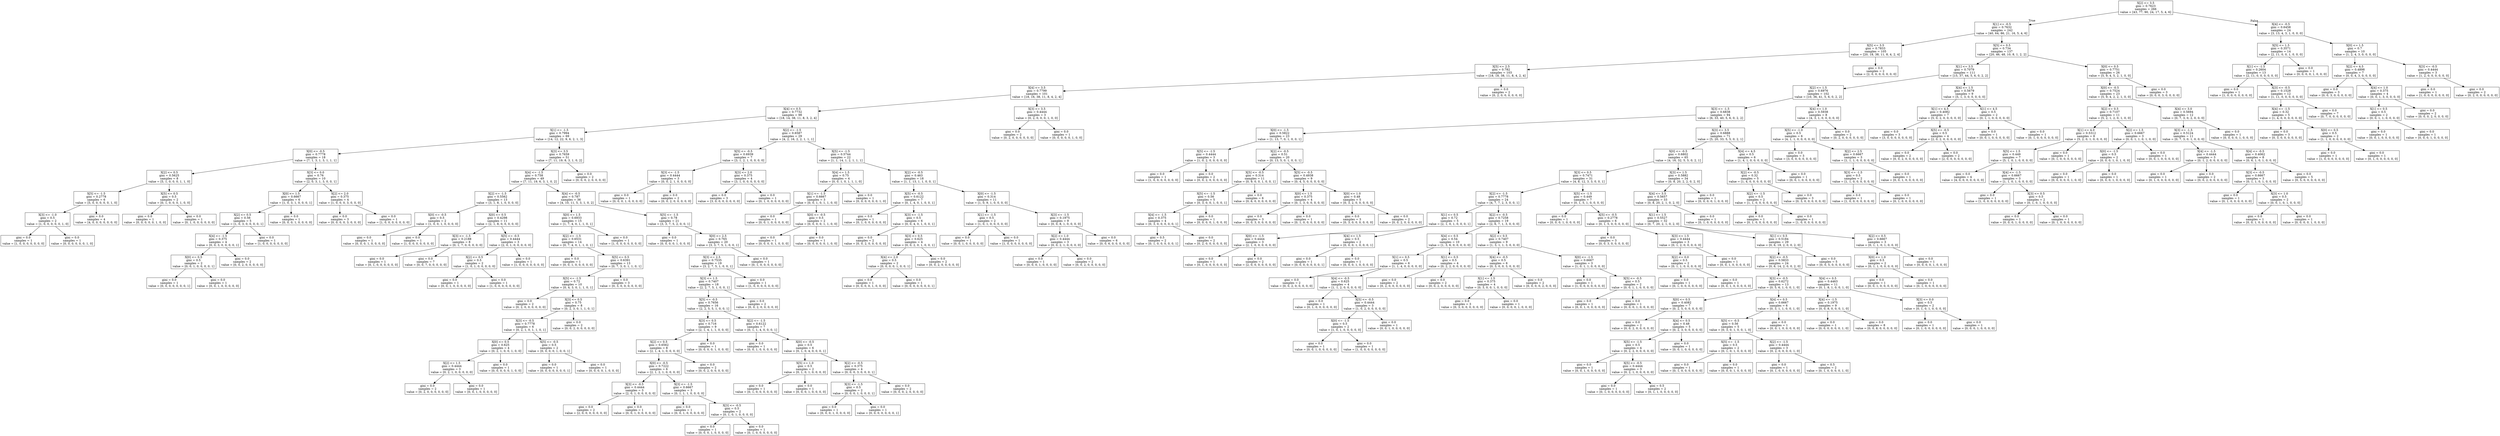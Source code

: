digraph Tree {
node [shape=box] ;
0 [label="X[2] <= 3.5\ngini = 0.7623\nsamples = 266\nvalue = [43, 77, 90, 24, 17, 5, 4, 6]"] ;
1 [label="X[1] <= -0.5\ngini = 0.7632\nsamples = 242\nvalue = [40, 64, 86, 21, 16, 5, 4, 6]"] ;
0 -> 1 [labeldistance=2.5, labelangle=45, headlabel="True"] ;
2 [label="X[5] <= 3.5\ngini = 0.7833\nsamples = 105\nvalue = [20, 18, 38, 11, 8, 4, 2, 4]"] ;
1 -> 2 ;
3 [label="X[5] <= 2.5\ngini = 0.782\nsamples = 103\nvalue = [18, 18, 38, 11, 8, 4, 2, 4]"] ;
2 -> 3 ;
4 [label="X[4] <= 3.5\ngini = 0.7799\nsamples = 101\nvalue = [18, 16, 38, 11, 8, 4, 2, 4]"] ;
3 -> 4 ;
5 [label="X[4] <= 0.5\ngini = 0.7732\nsamples = 98\nvalue = [18, 14, 38, 11, 8, 3, 2, 4]"] ;
4 -> 5 ;
6 [label="X[1] <= -1.5\ngini = 0.7994\nsamples = 69\nvalue = [14, 12, 22, 9, 6, 2, 1, 3]"] ;
5 -> 6 ;
7 [label="X[0] <= -0.5\ngini = 0.7778\nsamples = 18\nvalue = [7, 1, 3, 1, 3, 1, 1, 1]"] ;
6 -> 7 ;
8 [label="X[2] <= 0.5\ngini = 0.5625\nsamples = 8\nvalue = [5, 1, 0, 0, 0, 1, 1, 0]"] ;
7 -> 8 ;
9 [label="X[5] <= -1.5\ngini = 0.2778\nsamples = 6\nvalue = [5, 0, 0, 0, 0, 0, 1, 0]"] ;
8 -> 9 ;
10 [label="X[3] <= -1.0\ngini = 0.5\nsamples = 2\nvalue = [1, 0, 0, 0, 0, 0, 1, 0]"] ;
9 -> 10 ;
11 [label="gini = 0.0\nsamples = 1\nvalue = [1, 0, 0, 0, 0, 0, 0, 0]"] ;
10 -> 11 ;
12 [label="gini = 0.0\nsamples = 1\nvalue = [0, 0, 0, 0, 0, 0, 1, 0]"] ;
10 -> 12 ;
13 [label="gini = 0.0\nsamples = 4\nvalue = [4, 0, 0, 0, 0, 0, 0, 0]"] ;
9 -> 13 ;
14 [label="X[5] <= 0.5\ngini = 0.5\nsamples = 2\nvalue = [0, 1, 0, 0, 0, 1, 0, 0]"] ;
8 -> 14 ;
15 [label="gini = 0.0\nsamples = 1\nvalue = [0, 0, 0, 0, 0, 1, 0, 0]"] ;
14 -> 15 ;
16 [label="gini = 0.0\nsamples = 1\nvalue = [0, 1, 0, 0, 0, 0, 0, 0]"] ;
14 -> 16 ;
17 [label="X[3] <= 0.0\ngini = 0.76\nsamples = 10\nvalue = [2, 0, 3, 1, 3, 0, 0, 1]"] ;
7 -> 17 ;
18 [label="X[0] <= 1.5\ngini = 0.6667\nsamples = 6\nvalue = [1, 0, 3, 1, 0, 0, 0, 1]"] ;
17 -> 18 ;
19 [label="X[2] <= 0.5\ngini = 0.56\nsamples = 5\nvalue = [1, 0, 3, 0, 0, 0, 0, 1]"] ;
18 -> 19 ;
20 [label="X[4] <= -1.5\ngini = 0.375\nsamples = 4\nvalue = [0, 0, 3, 0, 0, 0, 0, 1]"] ;
19 -> 20 ;
21 [label="X[0] <= 0.5\ngini = 0.5\nsamples = 2\nvalue = [0, 0, 1, 0, 0, 0, 0, 1]"] ;
20 -> 21 ;
22 [label="gini = 0.0\nsamples = 1\nvalue = [0, 0, 0, 0, 0, 0, 0, 1]"] ;
21 -> 22 ;
23 [label="gini = 0.0\nsamples = 1\nvalue = [0, 0, 1, 0, 0, 0, 0, 0]"] ;
21 -> 23 ;
24 [label="gini = 0.0\nsamples = 2\nvalue = [0, 0, 2, 0, 0, 0, 0, 0]"] ;
20 -> 24 ;
25 [label="gini = 0.0\nsamples = 1\nvalue = [1, 0, 0, 0, 0, 0, 0, 0]"] ;
19 -> 25 ;
26 [label="gini = 0.0\nsamples = 1\nvalue = [0, 0, 0, 1, 0, 0, 0, 0]"] ;
18 -> 26 ;
27 [label="X[2] <= 2.0\ngini = 0.375\nsamples = 4\nvalue = [1, 0, 0, 0, 3, 0, 0, 0]"] ;
17 -> 27 ;
28 [label="gini = 0.0\nsamples = 3\nvalue = [0, 0, 0, 0, 3, 0, 0, 0]"] ;
27 -> 28 ;
29 [label="gini = 0.0\nsamples = 1\nvalue = [1, 0, 0, 0, 0, 0, 0, 0]"] ;
27 -> 29 ;
30 [label="X[3] <= 3.5\ngini = 0.7659\nsamples = 51\nvalue = [7, 11, 19, 8, 3, 1, 0, 2]"] ;
6 -> 30 ;
31 [label="X[4] <= -1.5\ngini = 0.758\nsamples = 49\nvalue = [7, 11, 19, 6, 3, 1, 0, 2]"] ;
30 -> 31 ;
32 [label="X[2] <= -1.5\ngini = 0.5562\nsamples = 13\nvalue = [3, 1, 8, 1, 0, 0, 0, 0]"] ;
31 -> 32 ;
33 [label="X[0] <= -0.5\ngini = 0.5\nsamples = 2\nvalue = [1, 0, 0, 1, 0, 0, 0, 0]"] ;
32 -> 33 ;
34 [label="gini = 0.0\nsamples = 1\nvalue = [0, 0, 0, 1, 0, 0, 0, 0]"] ;
33 -> 34 ;
35 [label="gini = 0.0\nsamples = 1\nvalue = [1, 0, 0, 0, 0, 0, 0, 0]"] ;
33 -> 35 ;
36 [label="X[0] <= 0.5\ngini = 0.4298\nsamples = 11\nvalue = [2, 1, 8, 0, 0, 0, 0, 0]"] ;
32 -> 36 ;
37 [label="X[3] <= -1.5\ngini = 0.2188\nsamples = 8\nvalue = [0, 1, 7, 0, 0, 0, 0, 0]"] ;
36 -> 37 ;
38 [label="gini = 0.0\nsamples = 1\nvalue = [0, 1, 0, 0, 0, 0, 0, 0]"] ;
37 -> 38 ;
39 [label="gini = 0.0\nsamples = 7\nvalue = [0, 0, 7, 0, 0, 0, 0, 0]"] ;
37 -> 39 ;
40 [label="X[5] <= -0.5\ngini = 0.4444\nsamples = 3\nvalue = [2, 0, 1, 0, 0, 0, 0, 0]"] ;
36 -> 40 ;
41 [label="X[2] <= 0.5\ngini = 0.5\nsamples = 2\nvalue = [1, 0, 1, 0, 0, 0, 0, 0]"] ;
40 -> 41 ;
42 [label="gini = 0.0\nsamples = 1\nvalue = [0, 0, 1, 0, 0, 0, 0, 0]"] ;
41 -> 42 ;
43 [label="gini = 0.0\nsamples = 1\nvalue = [1, 0, 0, 0, 0, 0, 0, 0]"] ;
41 -> 43 ;
44 [label="gini = 0.0\nsamples = 1\nvalue = [1, 0, 0, 0, 0, 0, 0, 0]"] ;
40 -> 44 ;
45 [label="X[4] <= -0.5\ngini = 0.787\nsamples = 36\nvalue = [4, 10, 11, 5, 3, 1, 0, 2]"] ;
31 -> 45 ;
46 [label="X[0] <= 1.5\ngini = 0.6933\nsamples = 15\nvalue = [1, 7, 4, 0, 1, 1, 0, 1]"] ;
45 -> 46 ;
47 [label="X[2] <= -1.5\ngini = 0.6531\nsamples = 14\nvalue = [0, 7, 4, 0, 1, 1, 0, 1]"] ;
46 -> 47 ;
48 [label="gini = 0.0\nsamples = 1\nvalue = [0, 0, 1, 0, 0, 0, 0, 0]"] ;
47 -> 48 ;
49 [label="X[5] <= 0.5\ngini = 0.6391\nsamples = 13\nvalue = [0, 7, 3, 0, 1, 1, 0, 1]"] ;
47 -> 49 ;
50 [label="X[5] <= -1.5\ngini = 0.72\nsamples = 10\nvalue = [0, 4, 3, 0, 1, 1, 0, 1]"] ;
49 -> 50 ;
51 [label="gini = 0.0\nsamples = 2\nvalue = [0, 2, 0, 0, 0, 0, 0, 0]"] ;
50 -> 51 ;
52 [label="X[3] <= 0.5\ngini = 0.75\nsamples = 8\nvalue = [0, 2, 3, 0, 1, 1, 0, 1]"] ;
50 -> 52 ;
53 [label="X[3] <= -0.5\ngini = 0.7778\nsamples = 6\nvalue = [0, 2, 1, 0, 1, 1, 0, 1]"] ;
52 -> 53 ;
54 [label="X[0] <= 0.5\ngini = 0.625\nsamples = 4\nvalue = [0, 2, 1, 0, 0, 1, 0, 0]"] ;
53 -> 54 ;
55 [label="X[2] <= 1.5\ngini = 0.4444\nsamples = 3\nvalue = [0, 2, 1, 0, 0, 0, 0, 0]"] ;
54 -> 55 ;
56 [label="gini = 0.0\nsamples = 2\nvalue = [0, 2, 0, 0, 0, 0, 0, 0]"] ;
55 -> 56 ;
57 [label="gini = 0.0\nsamples = 1\nvalue = [0, 0, 1, 0, 0, 0, 0, 0]"] ;
55 -> 57 ;
58 [label="gini = 0.0\nsamples = 1\nvalue = [0, 0, 0, 0, 0, 1, 0, 0]"] ;
54 -> 58 ;
59 [label="X[5] <= -0.5\ngini = 0.5\nsamples = 2\nvalue = [0, 0, 0, 0, 1, 0, 0, 1]"] ;
53 -> 59 ;
60 [label="gini = 0.0\nsamples = 1\nvalue = [0, 0, 0, 0, 0, 0, 0, 1]"] ;
59 -> 60 ;
61 [label="gini = 0.0\nsamples = 1\nvalue = [0, 0, 0, 0, 1, 0, 0, 0]"] ;
59 -> 61 ;
62 [label="gini = 0.0\nsamples = 2\nvalue = [0, 0, 2, 0, 0, 0, 0, 0]"] ;
52 -> 62 ;
63 [label="gini = 0.0\nsamples = 3\nvalue = [0, 3, 0, 0, 0, 0, 0, 0]"] ;
49 -> 63 ;
64 [label="gini = 0.0\nsamples = 1\nvalue = [1, 0, 0, 0, 0, 0, 0, 0]"] ;
46 -> 64 ;
65 [label="X[5] <= -1.5\ngini = 0.78\nsamples = 21\nvalue = [3, 3, 7, 5, 2, 0, 0, 1]"] ;
45 -> 65 ;
66 [label="gini = 0.0\nsamples = 1\nvalue = [0, 0, 0, 0, 1, 0, 0, 0]"] ;
65 -> 66 ;
67 [label="X[0] <= 2.5\ngini = 0.765\nsamples = 20\nvalue = [3, 3, 7, 5, 1, 0, 0, 1]"] ;
65 -> 67 ;
68 [label="X[3] <= 2.5\ngini = 0.7535\nsamples = 19\nvalue = [3, 2, 7, 5, 1, 0, 0, 1]"] ;
67 -> 68 ;
69 [label="X[3] <= 1.5\ngini = 0.7407\nsamples = 18\nvalue = [2, 2, 7, 5, 1, 0, 0, 1]"] ;
68 -> 69 ;
70 [label="X[5] <= -0.5\ngini = 0.7656\nsamples = 16\nvalue = [2, 2, 5, 5, 1, 0, 0, 1]"] ;
69 -> 70 ;
71 [label="X[3] <= 0.5\ngini = 0.716\nsamples = 9\nvalue = [2, 1, 4, 1, 1, 0, 0, 0]"] ;
70 -> 71 ;
72 [label="X[2] <= 0.5\ngini = 0.6562\nsamples = 8\nvalue = [2, 1, 4, 1, 0, 0, 0, 0]"] ;
71 -> 72 ;
73 [label="X[0] <= -0.5\ngini = 0.7222\nsamples = 6\nvalue = [2, 1, 2, 1, 0, 0, 0, 0]"] ;
72 -> 73 ;
74 [label="X[3] <= -0.5\ngini = 0.4444\nsamples = 3\nvalue = [2, 0, 1, 0, 0, 0, 0, 0]"] ;
73 -> 74 ;
75 [label="gini = 0.0\nsamples = 2\nvalue = [2, 0, 0, 0, 0, 0, 0, 0]"] ;
74 -> 75 ;
76 [label="gini = 0.0\nsamples = 1\nvalue = [0, 0, 1, 0, 0, 0, 0, 0]"] ;
74 -> 76 ;
77 [label="X[3] <= -1.5\ngini = 0.6667\nsamples = 3\nvalue = [0, 1, 1, 1, 0, 0, 0, 0]"] ;
73 -> 77 ;
78 [label="gini = 0.0\nsamples = 1\nvalue = [0, 0, 1, 0, 0, 0, 0, 0]"] ;
77 -> 78 ;
79 [label="X[3] <= -0.5\ngini = 0.5\nsamples = 2\nvalue = [0, 1, 0, 1, 0, 0, 0, 0]"] ;
77 -> 79 ;
80 [label="gini = 0.0\nsamples = 1\nvalue = [0, 0, 0, 1, 0, 0, 0, 0]"] ;
79 -> 80 ;
81 [label="gini = 0.0\nsamples = 1\nvalue = [0, 1, 0, 0, 0, 0, 0, 0]"] ;
79 -> 81 ;
82 [label="gini = 0.0\nsamples = 2\nvalue = [0, 0, 2, 0, 0, 0, 0, 0]"] ;
72 -> 82 ;
83 [label="gini = 0.0\nsamples = 1\nvalue = [0, 0, 0, 0, 1, 0, 0, 0]"] ;
71 -> 83 ;
84 [label="X[2] <= -1.5\ngini = 0.6122\nsamples = 7\nvalue = [0, 1, 1, 4, 0, 0, 0, 1]"] ;
70 -> 84 ;
85 [label="gini = 0.0\nsamples = 1\nvalue = [0, 0, 1, 0, 0, 0, 0, 0]"] ;
84 -> 85 ;
86 [label="X[0] <= -0.5\ngini = 0.5\nsamples = 6\nvalue = [0, 1, 0, 4, 0, 0, 0, 1]"] ;
84 -> 86 ;
87 [label="X[5] <= 1.0\ngini = 0.5\nsamples = 2\nvalue = [0, 1, 0, 1, 0, 0, 0, 0]"] ;
86 -> 87 ;
88 [label="gini = 0.0\nsamples = 1\nvalue = [0, 1, 0, 0, 0, 0, 0, 0]"] ;
87 -> 88 ;
89 [label="gini = 0.0\nsamples = 1\nvalue = [0, 0, 0, 1, 0, 0, 0, 0]"] ;
87 -> 89 ;
90 [label="X[2] <= -0.5\ngini = 0.375\nsamples = 4\nvalue = [0, 0, 0, 3, 0, 0, 0, 1]"] ;
86 -> 90 ;
91 [label="X[3] <= -1.5\ngini = 0.5\nsamples = 2\nvalue = [0, 0, 0, 1, 0, 0, 0, 1]"] ;
90 -> 91 ;
92 [label="gini = 0.0\nsamples = 1\nvalue = [0, 0, 0, 1, 0, 0, 0, 0]"] ;
91 -> 92 ;
93 [label="gini = 0.0\nsamples = 1\nvalue = [0, 0, 0, 0, 0, 0, 0, 1]"] ;
91 -> 93 ;
94 [label="gini = 0.0\nsamples = 2\nvalue = [0, 0, 0, 2, 0, 0, 0, 0]"] ;
90 -> 94 ;
95 [label="gini = 0.0\nsamples = 2\nvalue = [0, 0, 2, 0, 0, 0, 0, 0]"] ;
69 -> 95 ;
96 [label="gini = 0.0\nsamples = 1\nvalue = [1, 0, 0, 0, 0, 0, 0, 0]"] ;
68 -> 96 ;
97 [label="gini = 0.0\nsamples = 1\nvalue = [0, 1, 0, 0, 0, 0, 0, 0]"] ;
67 -> 97 ;
98 [label="gini = 0.0\nsamples = 2\nvalue = [0, 0, 0, 2, 0, 0, 0, 0]"] ;
30 -> 98 ;
99 [label="X[2] <= -1.5\ngini = 0.6587\nsamples = 29\nvalue = [4, 2, 16, 2, 2, 1, 1, 1]"] ;
5 -> 99 ;
100 [label="X[5] <= -0.5\ngini = 0.6939\nsamples = 7\nvalue = [3, 1, 2, 1, 0, 0, 0, 0]"] ;
99 -> 100 ;
101 [label="X[3] <= -1.5\ngini = 0.4444\nsamples = 3\nvalue = [0, 0, 2, 1, 0, 0, 0, 0]"] ;
100 -> 101 ;
102 [label="gini = 0.0\nsamples = 1\nvalue = [0, 0, 0, 1, 0, 0, 0, 0]"] ;
101 -> 102 ;
103 [label="gini = 0.0\nsamples = 2\nvalue = [0, 0, 2, 0, 0, 0, 0, 0]"] ;
101 -> 103 ;
104 [label="X[3] <= 2.0\ngini = 0.375\nsamples = 4\nvalue = [3, 1, 0, 0, 0, 0, 0, 0]"] ;
100 -> 104 ;
105 [label="gini = 0.0\nsamples = 3\nvalue = [3, 0, 0, 0, 0, 0, 0, 0]"] ;
104 -> 105 ;
106 [label="gini = 0.0\nsamples = 1\nvalue = [0, 1, 0, 0, 0, 0, 0, 0]"] ;
104 -> 106 ;
107 [label="X[5] <= -1.5\ngini = 0.5744\nsamples = 22\nvalue = [1, 1, 14, 1, 2, 1, 1, 1]"] ;
99 -> 107 ;
108 [label="X[4] <= 1.5\ngini = 0.75\nsamples = 4\nvalue = [0, 0, 1, 0, 1, 1, 1, 0]"] ;
107 -> 108 ;
109 [label="X[1] <= -1.5\ngini = 0.6667\nsamples = 3\nvalue = [0, 0, 1, 0, 1, 1, 0, 0]"] ;
108 -> 109 ;
110 [label="gini = 0.0\nsamples = 1\nvalue = [0, 0, 1, 0, 0, 0, 0, 0]"] ;
109 -> 110 ;
111 [label="X[0] <= -0.5\ngini = 0.5\nsamples = 2\nvalue = [0, 0, 0, 0, 1, 1, 0, 0]"] ;
109 -> 111 ;
112 [label="gini = 0.0\nsamples = 1\nvalue = [0, 0, 0, 0, 1, 0, 0, 0]"] ;
111 -> 112 ;
113 [label="gini = 0.0\nsamples = 1\nvalue = [0, 0, 0, 0, 0, 1, 0, 0]"] ;
111 -> 113 ;
114 [label="gini = 0.0\nsamples = 1\nvalue = [0, 0, 0, 0, 0, 0, 1, 0]"] ;
108 -> 114 ;
115 [label="X[2] <= -0.5\ngini = 0.463\nsamples = 18\nvalue = [1, 1, 13, 1, 1, 0, 0, 1]"] ;
107 -> 115 ;
116 [label="X[5] <= -0.5\ngini = 0.6122\nsamples = 7\nvalue = [0, 1, 4, 0, 1, 0, 0, 1]"] ;
115 -> 116 ;
117 [label="gini = 0.0\nsamples = 1\nvalue = [0, 1, 0, 0, 0, 0, 0, 0]"] ;
116 -> 117 ;
118 [label="X[3] <= -1.5\ngini = 0.5\nsamples = 6\nvalue = [0, 0, 4, 0, 1, 0, 0, 1]"] ;
116 -> 118 ;
119 [label="gini = 0.0\nsamples = 2\nvalue = [0, 0, 2, 0, 0, 0, 0, 0]"] ;
118 -> 119 ;
120 [label="X[3] <= 0.5\ngini = 0.625\nsamples = 4\nvalue = [0, 0, 2, 0, 1, 0, 0, 1]"] ;
118 -> 120 ;
121 [label="X[4] <= 2.0\ngini = 0.5\nsamples = 2\nvalue = [0, 0, 0, 0, 1, 0, 0, 1]"] ;
120 -> 121 ;
122 [label="gini = 0.0\nsamples = 1\nvalue = [0, 0, 0, 0, 1, 0, 0, 0]"] ;
121 -> 122 ;
123 [label="gini = 0.0\nsamples = 1\nvalue = [0, 0, 0, 0, 0, 0, 0, 1]"] ;
121 -> 123 ;
124 [label="gini = 0.0\nsamples = 2\nvalue = [0, 0, 2, 0, 0, 0, 0, 0]"] ;
120 -> 124 ;
125 [label="X[0] <= -1.5\ngini = 0.314\nsamples = 11\nvalue = [1, 0, 9, 1, 0, 0, 0, 0]"] ;
115 -> 125 ;
126 [label="X[1] <= -1.5\ngini = 0.5\nsamples = 2\nvalue = [1, 0, 1, 0, 0, 0, 0, 0]"] ;
125 -> 126 ;
127 [label="gini = 0.0\nsamples = 1\nvalue = [0, 0, 1, 0, 0, 0, 0, 0]"] ;
126 -> 127 ;
128 [label="gini = 0.0\nsamples = 1\nvalue = [1, 0, 0, 0, 0, 0, 0, 0]"] ;
126 -> 128 ;
129 [label="X[3] <= -1.5\ngini = 0.1975\nsamples = 9\nvalue = [0, 0, 8, 1, 0, 0, 0, 0]"] ;
125 -> 129 ;
130 [label="X[2] <= 1.0\ngini = 0.4444\nsamples = 3\nvalue = [0, 0, 2, 1, 0, 0, 0, 0]"] ;
129 -> 130 ;
131 [label="gini = 0.0\nsamples = 1\nvalue = [0, 0, 0, 1, 0, 0, 0, 0]"] ;
130 -> 131 ;
132 [label="gini = 0.0\nsamples = 2\nvalue = [0, 0, 2, 0, 0, 0, 0, 0]"] ;
130 -> 132 ;
133 [label="gini = 0.0\nsamples = 6\nvalue = [0, 0, 6, 0, 0, 0, 0, 0]"] ;
129 -> 133 ;
134 [label="X[3] <= 3.5\ngini = 0.4444\nsamples = 3\nvalue = [0, 2, 0, 0, 0, 1, 0, 0]"] ;
4 -> 134 ;
135 [label="gini = 0.0\nsamples = 2\nvalue = [0, 2, 0, 0, 0, 0, 0, 0]"] ;
134 -> 135 ;
136 [label="gini = 0.0\nsamples = 1\nvalue = [0, 0, 0, 0, 0, 1, 0, 0]"] ;
134 -> 136 ;
137 [label="gini = 0.0\nsamples = 2\nvalue = [0, 2, 0, 0, 0, 0, 0, 0]"] ;
3 -> 137 ;
138 [label="gini = 0.0\nsamples = 2\nvalue = [2, 0, 0, 0, 0, 0, 0, 0]"] ;
2 -> 138 ;
139 [label="X[5] <= 0.5\ngini = 0.734\nsamples = 137\nvalue = [20, 46, 48, 10, 8, 1, 2, 2]"] ;
1 -> 139 ;
140 [label="X[1] <= 3.5\ngini = 0.7079\nsamples = 111\nvalue = [15, 37, 44, 5, 6, 0, 2, 2]"] ;
139 -> 140 ;
141 [label="X[2] <= 1.5\ngini = 0.6976\nsamples = 102\nvalue = [10, 36, 41, 5, 6, 0, 2, 2]"] ;
140 -> 141 ;
142 [label="X[3] <= -1.5\ngini = 0.6838\nsamples = 94\nvalue = [6, 33, 40, 5, 6, 0, 2, 2]"] ;
141 -> 142 ;
143 [label="X[0] <= -1.5\ngini = 0.5822\nsamples = 23\nvalue = [1, 13, 7, 0, 1, 0, 0, 1]"] ;
142 -> 143 ;
144 [label="X[5] <= -1.5\ngini = 0.4444\nsamples = 3\nvalue = [1, 0, 2, 0, 0, 0, 0, 0]"] ;
143 -> 144 ;
145 [label="gini = 0.0\nsamples = 1\nvalue = [1, 0, 0, 0, 0, 0, 0, 0]"] ;
144 -> 145 ;
146 [label="gini = 0.0\nsamples = 2\nvalue = [0, 0, 2, 0, 0, 0, 0, 0]"] ;
144 -> 146 ;
147 [label="X[2] <= -0.5\ngini = 0.51\nsamples = 20\nvalue = [0, 13, 5, 0, 1, 0, 0, 1]"] ;
143 -> 147 ;
148 [label="X[5] <= -0.5\ngini = 0.314\nsamples = 11\nvalue = [0, 9, 0, 0, 1, 0, 0, 1]"] ;
147 -> 148 ;
149 [label="X[5] <= -1.5\ngini = 0.56\nsamples = 5\nvalue = [0, 3, 0, 0, 1, 0, 0, 1]"] ;
148 -> 149 ;
150 [label="X[4] <= -1.5\ngini = 0.375\nsamples = 4\nvalue = [0, 3, 0, 0, 0, 0, 0, 1]"] ;
149 -> 150 ;
151 [label="gini = 0.5\nsamples = 2\nvalue = [0, 1, 0, 0, 0, 0, 0, 1]"] ;
150 -> 151 ;
152 [label="gini = 0.0\nsamples = 2\nvalue = [0, 2, 0, 0, 0, 0, 0, 0]"] ;
150 -> 152 ;
153 [label="gini = 0.0\nsamples = 1\nvalue = [0, 0, 0, 0, 1, 0, 0, 0]"] ;
149 -> 153 ;
154 [label="gini = 0.0\nsamples = 6\nvalue = [0, 6, 0, 0, 0, 0, 0, 0]"] ;
148 -> 154 ;
155 [label="X[5] <= -0.5\ngini = 0.4938\nsamples = 9\nvalue = [0, 4, 5, 0, 0, 0, 0, 0]"] ;
147 -> 155 ;
156 [label="X[0] <= 1.5\ngini = 0.375\nsamples = 4\nvalue = [0, 1, 3, 0, 0, 0, 0, 0]"] ;
155 -> 156 ;
157 [label="gini = 0.0\nsamples = 3\nvalue = [0, 0, 3, 0, 0, 0, 0, 0]"] ;
156 -> 157 ;
158 [label="gini = 0.0\nsamples = 1\nvalue = [0, 1, 0, 0, 0, 0, 0, 0]"] ;
156 -> 158 ;
159 [label="X[0] <= 1.0\ngini = 0.48\nsamples = 5\nvalue = [0, 3, 2, 0, 0, 0, 0, 0]"] ;
155 -> 159 ;
160 [label="gini = 0.0\nsamples = 3\nvalue = [0, 3, 0, 0, 0, 0, 0, 0]"] ;
159 -> 160 ;
161 [label="gini = 0.0\nsamples = 2\nvalue = [0, 0, 2, 0, 0, 0, 0, 0]"] ;
159 -> 161 ;
162 [label="X[3] <= 3.5\ngini = 0.6888\nsamples = 71\nvalue = [5, 20, 33, 5, 5, 0, 2, 1]"] ;
142 -> 162 ;
163 [label="X[0] <= -0.5\ngini = 0.6802\nsamples = 65\nvalue = [4, 16, 32, 5, 5, 0, 2, 1]"] ;
162 -> 163 ;
164 [label="X[3] <= 0.5\ngini = 0.7471\nsamples = 31\nvalue = [4, 8, 12, 3, 3, 0, 0, 1]"] ;
163 -> 164 ;
165 [label="X[2] <= -1.5\ngini = 0.7778\nsamples = 24\nvalue = [4, 7, 7, 2, 3, 0, 0, 1]"] ;
164 -> 165 ;
166 [label="X[1] <= 0.5\ngini = 0.72\nsamples = 5\nvalue = [2, 1, 0, 1, 0, 0, 0, 1]"] ;
165 -> 166 ;
167 [label="X[0] <= -1.5\ngini = 0.4444\nsamples = 3\nvalue = [2, 1, 0, 0, 0, 0, 0, 0]"] ;
166 -> 167 ;
168 [label="gini = 0.0\nsamples = 1\nvalue = [0, 1, 0, 0, 0, 0, 0, 0]"] ;
167 -> 168 ;
169 [label="gini = 0.0\nsamples = 2\nvalue = [2, 0, 0, 0, 0, 0, 0, 0]"] ;
167 -> 169 ;
170 [label="X[4] <= 1.5\ngini = 0.5\nsamples = 2\nvalue = [0, 0, 0, 1, 0, 0, 0, 1]"] ;
166 -> 170 ;
171 [label="gini = 0.0\nsamples = 1\nvalue = [0, 0, 0, 0, 0, 0, 0, 1]"] ;
170 -> 171 ;
172 [label="gini = 0.0\nsamples = 1\nvalue = [0, 0, 0, 1, 0, 0, 0, 0]"] ;
170 -> 172 ;
173 [label="X[2] <= -0.5\ngini = 0.7258\nsamples = 19\nvalue = [2, 6, 7, 1, 3, 0, 0, 0]"] ;
165 -> 173 ;
174 [label="X[4] <= 0.5\ngini = 0.54\nsamples = 10\nvalue = [1, 3, 6, 0, 0, 0, 0, 0]"] ;
173 -> 174 ;
175 [label="X[1] <= 0.5\ngini = 0.5\nsamples = 6\nvalue = [1, 1, 4, 0, 0, 0, 0, 0]"] ;
174 -> 175 ;
176 [label="gini = 0.0\nsamples = 2\nvalue = [0, 0, 2, 0, 0, 0, 0, 0]"] ;
175 -> 176 ;
177 [label="X[4] <= -0.5\ngini = 0.625\nsamples = 4\nvalue = [1, 1, 2, 0, 0, 0, 0, 0]"] ;
175 -> 177 ;
178 [label="gini = 0.0\nsamples = 1\nvalue = [0, 1, 0, 0, 0, 0, 0, 0]"] ;
177 -> 178 ;
179 [label="X[5] <= -0.5\ngini = 0.4444\nsamples = 3\nvalue = [1, 0, 2, 0, 0, 0, 0, 0]"] ;
177 -> 179 ;
180 [label="X[0] <= -1.5\ngini = 0.5\nsamples = 2\nvalue = [1, 0, 1, 0, 0, 0, 0, 0]"] ;
179 -> 180 ;
181 [label="gini = 0.0\nsamples = 1\nvalue = [0, 0, 1, 0, 0, 0, 0, 0]"] ;
180 -> 181 ;
182 [label="gini = 0.0\nsamples = 1\nvalue = [1, 0, 0, 0, 0, 0, 0, 0]"] ;
180 -> 182 ;
183 [label="gini = 0.0\nsamples = 1\nvalue = [0, 0, 1, 0, 0, 0, 0, 0]"] ;
179 -> 183 ;
184 [label="X[1] <= 0.5\ngini = 0.5\nsamples = 4\nvalue = [0, 2, 2, 0, 0, 0, 0, 0]"] ;
174 -> 184 ;
185 [label="gini = 0.0\nsamples = 2\nvalue = [0, 2, 0, 0, 0, 0, 0, 0]"] ;
184 -> 185 ;
186 [label="gini = 0.0\nsamples = 2\nvalue = [0, 0, 2, 0, 0, 0, 0, 0]"] ;
184 -> 186 ;
187 [label="X[2] <= 0.5\ngini = 0.7407\nsamples = 9\nvalue = [1, 3, 1, 1, 3, 0, 0, 0]"] ;
173 -> 187 ;
188 [label="X[4] <= -0.5\ngini = 0.5\nsamples = 6\nvalue = [0, 3, 0, 0, 3, 0, 0, 0]"] ;
187 -> 188 ;
189 [label="X[1] <= 1.5\ngini = 0.375\nsamples = 4\nvalue = [0, 3, 0, 0, 1, 0, 0, 0]"] ;
188 -> 189 ;
190 [label="gini = 0.0\nsamples = 3\nvalue = [0, 3, 0, 0, 0, 0, 0, 0]"] ;
189 -> 190 ;
191 [label="gini = 0.0\nsamples = 1\nvalue = [0, 0, 0, 0, 1, 0, 0, 0]"] ;
189 -> 191 ;
192 [label="gini = 0.0\nsamples = 2\nvalue = [0, 0, 0, 0, 2, 0, 0, 0]"] ;
188 -> 192 ;
193 [label="X[0] <= -1.5\ngini = 0.6667\nsamples = 3\nvalue = [1, 0, 1, 1, 0, 0, 0, 0]"] ;
187 -> 193 ;
194 [label="gini = 0.0\nsamples = 1\nvalue = [1, 0, 0, 0, 0, 0, 0, 0]"] ;
193 -> 194 ;
195 [label="X[5] <= -0.5\ngini = 0.5\nsamples = 2\nvalue = [0, 0, 1, 1, 0, 0, 0, 0]"] ;
193 -> 195 ;
196 [label="gini = 0.0\nsamples = 1\nvalue = [0, 0, 1, 0, 0, 0, 0, 0]"] ;
195 -> 196 ;
197 [label="gini = 0.0\nsamples = 1\nvalue = [0, 0, 0, 1, 0, 0, 0, 0]"] ;
195 -> 197 ;
198 [label="X[5] <= -1.5\ngini = 0.449\nsamples = 7\nvalue = [0, 1, 5, 1, 0, 0, 0, 0]"] ;
164 -> 198 ;
199 [label="gini = 0.0\nsamples = 1\nvalue = [0, 0, 0, 1, 0, 0, 0, 0]"] ;
198 -> 199 ;
200 [label="X[5] <= -0.5\ngini = 0.2778\nsamples = 6\nvalue = [0, 1, 5, 0, 0, 0, 0, 0]"] ;
198 -> 200 ;
201 [label="gini = 0.0\nsamples = 3\nvalue = [0, 0, 3, 0, 0, 0, 0, 0]"] ;
200 -> 201 ;
202 [label="X[3] <= 1.5\ngini = 0.4444\nsamples = 3\nvalue = [0, 1, 2, 0, 0, 0, 0, 0]"] ;
200 -> 202 ;
203 [label="X[2] <= 0.0\ngini = 0.5\nsamples = 2\nvalue = [0, 1, 1, 0, 0, 0, 0, 0]"] ;
202 -> 203 ;
204 [label="gini = 0.0\nsamples = 1\nvalue = [0, 1, 0, 0, 0, 0, 0, 0]"] ;
203 -> 204 ;
205 [label="gini = 0.0\nsamples = 1\nvalue = [0, 0, 1, 0, 0, 0, 0, 0]"] ;
203 -> 205 ;
206 [label="gini = 0.0\nsamples = 1\nvalue = [0, 0, 1, 0, 0, 0, 0, 0]"] ;
202 -> 206 ;
207 [label="X[3] <= 1.5\ngini = 0.5882\nsamples = 34\nvalue = [0, 8, 20, 2, 2, 0, 2, 0]"] ;
163 -> 207 ;
208 [label="X[4] <= 3.5\ngini = 0.5657\nsamples = 33\nvalue = [0, 8, 20, 2, 1, 0, 2, 0]"] ;
207 -> 208 ;
209 [label="X[1] <= 1.5\ngini = 0.5527\nsamples = 32\nvalue = [0, 7, 20, 2, 1, 0, 2, 0]"] ;
208 -> 209 ;
210 [label="X[1] <= 0.5\ngini = 0.5184\nsamples = 29\nvalue = [0, 6, 19, 2, 0, 0, 2, 0]"] ;
209 -> 210 ;
211 [label="X[2] <= -0.5\ngini = 0.5833\nsamples = 24\nvalue = [0, 6, 14, 2, 0, 0, 2, 0]"] ;
210 -> 211 ;
212 [label="X[3] <= -0.5\ngini = 0.6272\nsamples = 13\nvalue = [0, 5, 6, 1, 0, 0, 1, 0]"] ;
211 -> 212 ;
213 [label="X[0] <= 0.5\ngini = 0.4082\nsamples = 7\nvalue = [0, 2, 5, 0, 0, 0, 0, 0]"] ;
212 -> 213 ;
214 [label="gini = 0.0\nsamples = 2\nvalue = [0, 0, 2, 0, 0, 0, 0, 0]"] ;
213 -> 214 ;
215 [label="X[4] <= 0.5\ngini = 0.48\nsamples = 5\nvalue = [0, 2, 3, 0, 0, 0, 0, 0]"] ;
213 -> 215 ;
216 [label="X[5] <= -1.5\ngini = 0.5\nsamples = 4\nvalue = [0, 2, 2, 0, 0, 0, 0, 0]"] ;
215 -> 216 ;
217 [label="gini = 0.0\nsamples = 1\nvalue = [0, 0, 1, 0, 0, 0, 0, 0]"] ;
216 -> 217 ;
218 [label="X[5] <= -0.5\ngini = 0.4444\nsamples = 3\nvalue = [0, 2, 1, 0, 0, 0, 0, 0]"] ;
216 -> 218 ;
219 [label="gini = 0.0\nsamples = 1\nvalue = [0, 1, 0, 0, 0, 0, 0, 0]"] ;
218 -> 219 ;
220 [label="gini = 0.5\nsamples = 2\nvalue = [0, 1, 1, 0, 0, 0, 0, 0]"] ;
218 -> 220 ;
221 [label="gini = 0.0\nsamples = 1\nvalue = [0, 0, 1, 0, 0, 0, 0, 0]"] ;
215 -> 221 ;
222 [label="X[4] <= 0.5\ngini = 0.6667\nsamples = 6\nvalue = [0, 3, 1, 1, 0, 0, 1, 0]"] ;
212 -> 222 ;
223 [label="X[5] <= -0.5\ngini = 0.56\nsamples = 5\nvalue = [0, 3, 0, 1, 0, 0, 1, 0]"] ;
222 -> 223 ;
224 [label="X[5] <= -1.5\ngini = 0.5\nsamples = 2\nvalue = [0, 1, 0, 1, 0, 0, 0, 0]"] ;
223 -> 224 ;
225 [label="gini = 0.0\nsamples = 1\nvalue = [0, 1, 0, 0, 0, 0, 0, 0]"] ;
224 -> 225 ;
226 [label="gini = 0.0\nsamples = 1\nvalue = [0, 0, 0, 1, 0, 0, 0, 0]"] ;
224 -> 226 ;
227 [label="X[2] <= -1.5\ngini = 0.4444\nsamples = 3\nvalue = [0, 2, 0, 0, 0, 0, 1, 0]"] ;
223 -> 227 ;
228 [label="gini = 0.0\nsamples = 1\nvalue = [0, 1, 0, 0, 0, 0, 0, 0]"] ;
227 -> 228 ;
229 [label="gini = 0.5\nsamples = 2\nvalue = [0, 1, 0, 0, 0, 0, 1, 0]"] ;
227 -> 229 ;
230 [label="gini = 0.0\nsamples = 1\nvalue = [0, 0, 1, 0, 0, 0, 0, 0]"] ;
222 -> 230 ;
231 [label="X[4] <= 0.5\ngini = 0.4463\nsamples = 11\nvalue = [0, 1, 8, 1, 0, 0, 1, 0]"] ;
211 -> 231 ;
232 [label="X[4] <= -1.5\ngini = 0.1975\nsamples = 9\nvalue = [0, 0, 8, 0, 0, 0, 1, 0]"] ;
231 -> 232 ;
233 [label="gini = 0.0\nsamples = 1\nvalue = [0, 0, 0, 0, 0, 0, 1, 0]"] ;
232 -> 233 ;
234 [label="gini = 0.0\nsamples = 8\nvalue = [0, 0, 8, 0, 0, 0, 0, 0]"] ;
232 -> 234 ;
235 [label="X[3] <= 0.0\ngini = 0.5\nsamples = 2\nvalue = [0, 1, 0, 1, 0, 0, 0, 0]"] ;
231 -> 235 ;
236 [label="gini = 0.0\nsamples = 1\nvalue = [0, 1, 0, 0, 0, 0, 0, 0]"] ;
235 -> 236 ;
237 [label="gini = 0.0\nsamples = 1\nvalue = [0, 0, 0, 1, 0, 0, 0, 0]"] ;
235 -> 237 ;
238 [label="gini = 0.0\nsamples = 5\nvalue = [0, 0, 5, 0, 0, 0, 0, 0]"] ;
210 -> 238 ;
239 [label="X[2] <= 0.5\ngini = 0.6667\nsamples = 3\nvalue = [0, 1, 1, 0, 1, 0, 0, 0]"] ;
209 -> 239 ;
240 [label="X[0] <= 1.0\ngini = 0.5\nsamples = 2\nvalue = [0, 1, 1, 0, 0, 0, 0, 0]"] ;
239 -> 240 ;
241 [label="gini = 0.0\nsamples = 1\nvalue = [0, 0, 1, 0, 0, 0, 0, 0]"] ;
240 -> 241 ;
242 [label="gini = 0.0\nsamples = 1\nvalue = [0, 1, 0, 0, 0, 0, 0, 0]"] ;
240 -> 242 ;
243 [label="gini = 0.0\nsamples = 1\nvalue = [0, 0, 0, 0, 1, 0, 0, 0]"] ;
239 -> 243 ;
244 [label="gini = 0.0\nsamples = 1\nvalue = [0, 1, 0, 0, 0, 0, 0, 0]"] ;
208 -> 244 ;
245 [label="gini = 0.0\nsamples = 1\nvalue = [0, 0, 0, 0, 1, 0, 0, 0]"] ;
207 -> 245 ;
246 [label="X[4] <= 4.5\ngini = 0.5\nsamples = 6\nvalue = [1, 4, 1, 0, 0, 0, 0, 0]"] ;
162 -> 246 ;
247 [label="X[2] <= -0.5\ngini = 0.32\nsamples = 5\nvalue = [1, 4, 0, 0, 0, 0, 0, 0]"] ;
246 -> 247 ;
248 [label="X[2] <= -1.5\ngini = 0.5\nsamples = 2\nvalue = [1, 1, 0, 0, 0, 0, 0, 0]"] ;
247 -> 248 ;
249 [label="gini = 0.0\nsamples = 1\nvalue = [0, 1, 0, 0, 0, 0, 0, 0]"] ;
248 -> 249 ;
250 [label="gini = 0.0\nsamples = 1\nvalue = [1, 0, 0, 0, 0, 0, 0, 0]"] ;
248 -> 250 ;
251 [label="gini = 0.0\nsamples = 3\nvalue = [0, 3, 0, 0, 0, 0, 0, 0]"] ;
247 -> 251 ;
252 [label="gini = 0.0\nsamples = 1\nvalue = [0, 0, 1, 0, 0, 0, 0, 0]"] ;
246 -> 252 ;
253 [label="X[4] <= 1.0\ngini = 0.5938\nsamples = 8\nvalue = [4, 3, 1, 0, 0, 0, 0, 0]"] ;
141 -> 253 ;
254 [label="X[5] <= -1.0\ngini = 0.5\nsamples = 6\nvalue = [4, 1, 1, 0, 0, 0, 0, 0]"] ;
253 -> 254 ;
255 [label="gini = 0.0\nsamples = 3\nvalue = [3, 0, 0, 0, 0, 0, 0, 0]"] ;
254 -> 255 ;
256 [label="X[2] <= 2.5\ngini = 0.6667\nsamples = 3\nvalue = [1, 1, 1, 0, 0, 0, 0, 0]"] ;
254 -> 256 ;
257 [label="X[3] <= -1.5\ngini = 0.5\nsamples = 2\nvalue = [1, 1, 0, 0, 0, 0, 0, 0]"] ;
256 -> 257 ;
258 [label="gini = 0.0\nsamples = 1\nvalue = [1, 0, 0, 0, 0, 0, 0, 0]"] ;
257 -> 258 ;
259 [label="gini = 0.0\nsamples = 1\nvalue = [0, 1, 0, 0, 0, 0, 0, 0]"] ;
257 -> 259 ;
260 [label="gini = 0.0\nsamples = 1\nvalue = [0, 0, 1, 0, 0, 0, 0, 0]"] ;
256 -> 260 ;
261 [label="gini = 0.0\nsamples = 2\nvalue = [0, 2, 0, 0, 0, 0, 0, 0]"] ;
253 -> 261 ;
262 [label="X[4] <= 1.5\ngini = 0.5679\nsamples = 9\nvalue = [5, 1, 3, 0, 0, 0, 0, 0]"] ;
140 -> 262 ;
263 [label="X[1] <= 4.5\ngini = 0.4082\nsamples = 7\nvalue = [5, 0, 2, 0, 0, 0, 0, 0]"] ;
262 -> 263 ;
264 [label="gini = 0.0\nsamples = 3\nvalue = [3, 0, 0, 0, 0, 0, 0, 0]"] ;
263 -> 264 ;
265 [label="X[5] <= -0.5\ngini = 0.5\nsamples = 4\nvalue = [2, 0, 2, 0, 0, 0, 0, 0]"] ;
263 -> 265 ;
266 [label="gini = 0.0\nsamples = 2\nvalue = [0, 0, 2, 0, 0, 0, 0, 0]"] ;
265 -> 266 ;
267 [label="gini = 0.0\nsamples = 2\nvalue = [2, 0, 0, 0, 0, 0, 0, 0]"] ;
265 -> 267 ;
268 [label="X[1] <= 4.5\ngini = 0.5\nsamples = 2\nvalue = [0, 1, 1, 0, 0, 0, 0, 0]"] ;
262 -> 268 ;
269 [label="gini = 0.0\nsamples = 1\nvalue = [0, 0, 1, 0, 0, 0, 0, 0]"] ;
268 -> 269 ;
270 [label="gini = 0.0\nsamples = 1\nvalue = [0, 1, 0, 0, 0, 0, 0, 0]"] ;
268 -> 270 ;
271 [label="X[0] <= 0.5\ngini = 0.7751\nsamples = 26\nvalue = [5, 9, 4, 5, 2, 1, 0, 0]"] ;
139 -> 271 ;
272 [label="X[0] <= -0.5\ngini = 0.7524\nsamples = 23\nvalue = [5, 9, 4, 2, 2, 1, 0, 0]"] ;
271 -> 272 ;
273 [label="X[2] <= 0.5\ngini = 0.7107\nsamples = 11\nvalue = [5, 2, 1, 2, 0, 1, 0, 0]"] ;
272 -> 273 ;
274 [label="X[1] <= 4.0\ngini = 0.5312\nsamples = 8\nvalue = [5, 2, 0, 1, 0, 0, 0, 0]"] ;
273 -> 274 ;
275 [label="X[5] <= 1.5\ngini = 0.449\nsamples = 7\nvalue = [5, 1, 0, 1, 0, 0, 0, 0]"] ;
274 -> 275 ;
276 [label="gini = 0.0\nsamples = 4\nvalue = [4, 0, 0, 0, 0, 0, 0, 0]"] ;
275 -> 276 ;
277 [label="X[4] <= -1.5\ngini = 0.6667\nsamples = 3\nvalue = [1, 1, 0, 1, 0, 0, 0, 0]"] ;
275 -> 277 ;
278 [label="gini = 0.0\nsamples = 1\nvalue = [1, 0, 0, 0, 0, 0, 0, 0]"] ;
277 -> 278 ;
279 [label="X[3] <= 0.5\ngini = 0.5\nsamples = 2\nvalue = [0, 1, 0, 1, 0, 0, 0, 0]"] ;
277 -> 279 ;
280 [label="gini = 0.0\nsamples = 1\nvalue = [0, 0, 0, 1, 0, 0, 0, 0]"] ;
279 -> 280 ;
281 [label="gini = 0.0\nsamples = 1\nvalue = [0, 1, 0, 0, 0, 0, 0, 0]"] ;
279 -> 281 ;
282 [label="gini = 0.0\nsamples = 1\nvalue = [0, 1, 0, 0, 0, 0, 0, 0]"] ;
274 -> 282 ;
283 [label="X[2] <= 1.5\ngini = 0.6667\nsamples = 3\nvalue = [0, 0, 1, 1, 0, 1, 0, 0]"] ;
273 -> 283 ;
284 [label="X[0] <= -1.5\ngini = 0.5\nsamples = 2\nvalue = [0, 0, 0, 1, 0, 1, 0, 0]"] ;
283 -> 284 ;
285 [label="gini = 0.0\nsamples = 1\nvalue = [0, 0, 0, 0, 0, 1, 0, 0]"] ;
284 -> 285 ;
286 [label="gini = 0.0\nsamples = 1\nvalue = [0, 0, 0, 1, 0, 0, 0, 0]"] ;
284 -> 286 ;
287 [label="gini = 0.0\nsamples = 1\nvalue = [0, 0, 1, 0, 0, 0, 0, 0]"] ;
283 -> 287 ;
288 [label="X[4] <= 3.0\ngini = 0.5694\nsamples = 12\nvalue = [0, 7, 3, 0, 2, 0, 0, 0]"] ;
272 -> 288 ;
289 [label="X[3] <= -1.5\ngini = 0.5124\nsamples = 11\nvalue = [0, 7, 3, 0, 1, 0, 0, 0]"] ;
288 -> 289 ;
290 [label="X[4] <= -1.5\ngini = 0.4444\nsamples = 3\nvalue = [0, 1, 2, 0, 0, 0, 0, 0]"] ;
289 -> 290 ;
291 [label="gini = 0.0\nsamples = 1\nvalue = [0, 1, 0, 0, 0, 0, 0, 0]"] ;
290 -> 291 ;
292 [label="gini = 0.0\nsamples = 2\nvalue = [0, 0, 2, 0, 0, 0, 0, 0]"] ;
290 -> 292 ;
293 [label="X[4] <= -0.5\ngini = 0.4062\nsamples = 8\nvalue = [0, 6, 1, 0, 1, 0, 0, 0]"] ;
289 -> 293 ;
294 [label="X[3] <= -0.5\ngini = 0.6667\nsamples = 3\nvalue = [0, 1, 1, 0, 1, 0, 0, 0]"] ;
293 -> 294 ;
295 [label="gini = 0.0\nsamples = 1\nvalue = [0, 1, 0, 0, 0, 0, 0, 0]"] ;
294 -> 295 ;
296 [label="X[3] <= 1.0\ngini = 0.5\nsamples = 2\nvalue = [0, 0, 1, 0, 1, 0, 0, 0]"] ;
294 -> 296 ;
297 [label="gini = 0.0\nsamples = 1\nvalue = [0, 0, 1, 0, 0, 0, 0, 0]"] ;
296 -> 297 ;
298 [label="gini = 0.0\nsamples = 1\nvalue = [0, 0, 0, 0, 1, 0, 0, 0]"] ;
296 -> 298 ;
299 [label="gini = 0.0\nsamples = 5\nvalue = [0, 5, 0, 0, 0, 0, 0, 0]"] ;
293 -> 299 ;
300 [label="gini = 0.0\nsamples = 1\nvalue = [0, 0, 0, 0, 1, 0, 0, 0]"] ;
288 -> 300 ;
301 [label="gini = 0.0\nsamples = 3\nvalue = [0, 0, 0, 3, 0, 0, 0, 0]"] ;
271 -> 301 ;
302 [label="X[4] <= -0.5\ngini = 0.6458\nsamples = 24\nvalue = [3, 13, 4, 3, 1, 0, 0, 0]"] ;
0 -> 302 [labeldistance=2.5, labelangle=-45, headlabel="False"] ;
303 [label="X[5] <= 1.5\ngini = 0.3571\nsamples = 14\nvalue = [2, 11, 0, 0, 1, 0, 0, 0]"] ;
302 -> 303 ;
304 [label="X[1] <= -1.5\ngini = 0.2604\nsamples = 13\nvalue = [2, 11, 0, 0, 0, 0, 0, 0]"] ;
303 -> 304 ;
305 [label="gini = 0.0\nsamples = 1\nvalue = [1, 0, 0, 0, 0, 0, 0, 0]"] ;
304 -> 305 ;
306 [label="X[3] <= -0.5\ngini = 0.1528\nsamples = 12\nvalue = [1, 11, 0, 0, 0, 0, 0, 0]"] ;
304 -> 306 ;
307 [label="X[4] <= -1.5\ngini = 0.32\nsamples = 5\nvalue = [1, 4, 0, 0, 0, 0, 0, 0]"] ;
306 -> 307 ;
308 [label="gini = 0.0\nsamples = 3\nvalue = [0, 3, 0, 0, 0, 0, 0, 0]"] ;
307 -> 308 ;
309 [label="X[0] <= 0.5\ngini = 0.5\nsamples = 2\nvalue = [1, 1, 0, 0, 0, 0, 0, 0]"] ;
307 -> 309 ;
310 [label="gini = 0.0\nsamples = 1\nvalue = [1, 0, 0, 0, 0, 0, 0, 0]"] ;
309 -> 310 ;
311 [label="gini = 0.0\nsamples = 1\nvalue = [0, 1, 0, 0, 0, 0, 0, 0]"] ;
309 -> 311 ;
312 [label="gini = 0.0\nsamples = 7\nvalue = [0, 7, 0, 0, 0, 0, 0, 0]"] ;
306 -> 312 ;
313 [label="gini = 0.0\nsamples = 1\nvalue = [0, 0, 0, 0, 1, 0, 0, 0]"] ;
303 -> 313 ;
314 [label="X[0] <= 1.5\ngini = 0.7\nsamples = 10\nvalue = [1, 2, 4, 3, 0, 0, 0, 0]"] ;
302 -> 314 ;
315 [label="X[2] <= 4.5\ngini = 0.4898\nsamples = 7\nvalue = [0, 0, 4, 3, 0, 0, 0, 0]"] ;
314 -> 315 ;
316 [label="gini = 0.0\nsamples = 3\nvalue = [0, 0, 3, 0, 0, 0, 0, 0]"] ;
315 -> 316 ;
317 [label="X[4] <= 1.0\ngini = 0.375\nsamples = 4\nvalue = [0, 0, 1, 3, 0, 0, 0, 0]"] ;
315 -> 317 ;
318 [label="X[1] <= 0.5\ngini = 0.5\nsamples = 2\nvalue = [0, 0, 1, 1, 0, 0, 0, 0]"] ;
317 -> 318 ;
319 [label="gini = 0.0\nsamples = 1\nvalue = [0, 0, 1, 0, 0, 0, 0, 0]"] ;
318 -> 319 ;
320 [label="gini = 0.0\nsamples = 1\nvalue = [0, 0, 0, 1, 0, 0, 0, 0]"] ;
318 -> 320 ;
321 [label="gini = 0.0\nsamples = 2\nvalue = [0, 0, 0, 2, 0, 0, 0, 0]"] ;
317 -> 321 ;
322 [label="X[3] <= -0.5\ngini = 0.4444\nsamples = 3\nvalue = [1, 2, 0, 0, 0, 0, 0, 0]"] ;
314 -> 322 ;
323 [label="gini = 0.0\nsamples = 1\nvalue = [1, 0, 0, 0, 0, 0, 0, 0]"] ;
322 -> 323 ;
324 [label="gini = 0.0\nsamples = 2\nvalue = [0, 2, 0, 0, 0, 0, 0, 0]"] ;
322 -> 324 ;
}
